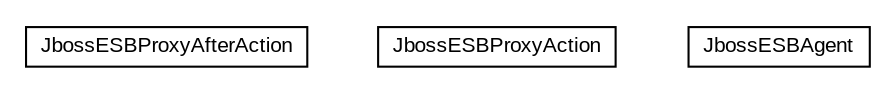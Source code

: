 #!/usr/local/bin/dot
#
# Class diagram 
# Generated by UMLGraph version R5_6-24-gf6e263 (http://www.umlgraph.org/)
#

digraph G {
	edge [fontname="arial",fontsize=10,labelfontname="arial",labelfontsize=10];
	node [fontname="arial",fontsize=10,shape=plaintext];
	nodesep=0.25;
	ranksep=0.5;
	// org.miloss.fgsms.agents.JbossESBProxyAfterAction
	c0 [label=<<table title="org.miloss.fgsms.agents.JbossESBProxyAfterAction" border="0" cellborder="1" cellspacing="0" cellpadding="2" port="p" href="./JbossESBProxyAfterAction.html">
		<tr><td><table border="0" cellspacing="0" cellpadding="1">
<tr><td align="center" balign="center"> JbossESBProxyAfterAction </td></tr>
		</table></td></tr>
		</table>>, URL="./JbossESBProxyAfterAction.html", fontname="arial", fontcolor="black", fontsize=10.0];
	// org.miloss.fgsms.agents.JbossESBProxyAction
	c1 [label=<<table title="org.miloss.fgsms.agents.JbossESBProxyAction" border="0" cellborder="1" cellspacing="0" cellpadding="2" port="p" href="./JbossESBProxyAction.html">
		<tr><td><table border="0" cellspacing="0" cellpadding="1">
<tr><td align="center" balign="center"> JbossESBProxyAction </td></tr>
		</table></td></tr>
		</table>>, URL="./JbossESBProxyAction.html", fontname="arial", fontcolor="black", fontsize=10.0];
	// org.miloss.fgsms.agents.JbossESBAgent
	c2 [label=<<table title="org.miloss.fgsms.agents.JbossESBAgent" border="0" cellborder="1" cellspacing="0" cellpadding="2" port="p" href="./JbossESBAgent.html">
		<tr><td><table border="0" cellspacing="0" cellpadding="1">
<tr><td align="center" balign="center"> JbossESBAgent </td></tr>
		</table></td></tr>
		</table>>, URL="./JbossESBAgent.html", fontname="arial", fontcolor="black", fontsize=10.0];
}

